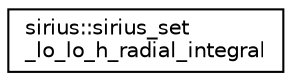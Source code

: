 digraph "Graphical Class Hierarchy"
{
 // INTERACTIVE_SVG=YES
  edge [fontname="Helvetica",fontsize="10",labelfontname="Helvetica",labelfontsize="10"];
  node [fontname="Helvetica",fontsize="10",shape=record];
  rankdir="LR";
  Node1 [label="sirius::sirius_set\l_lo_lo_h_radial_integral",height=0.2,width=0.4,color="black", fillcolor="white", style="filled",URL="$interfacesirius_1_1sirius__set__lo__lo__h__radial__integral.html"];
}
